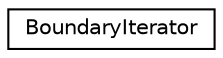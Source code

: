 digraph "Graphical Class Hierarchy"
{
  edge [fontname="Helvetica",fontsize="10",labelfontname="Helvetica",labelfontsize="10"];
  node [fontname="Helvetica",fontsize="10",shape=record];
  rankdir="LR";
  Node0 [label="BoundaryIterator",height=0.2,width=0.4,color="black", fillcolor="white", style="filled",URL="$classBoundaryIterator.html",tooltip="iterates through the IntVects on the surface of a Box "];
}

